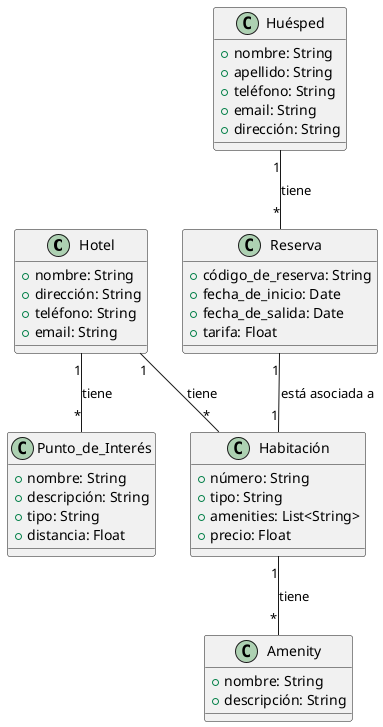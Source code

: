 
@startuml

class Hotel {
    + nombre: String
    + dirección: String
    + teléfono: String
    + email: String
}

class Habitación {
    + número: String
    + tipo: String
    + amenities: List<String>
    + precio: Float
}

class Amenity {
    + nombre: String
    + descripción: String
}

class Punto_de_Interés {
    + nombre: String
    + descripción: String
    + tipo: String
    + distancia: Float
}

class Huésped {
    + nombre: String
    + apellido: String
    + teléfono: String
    + email: String
    + dirección: String
}

class Reserva {
    + código_de_reserva: String
    + fecha_de_inicio: Date
    + fecha_de_salida: Date
    + tarifa: Float
}

Hotel "1" -- "*" Habitación : tiene
Hotel "1" -- "*" Punto_de_Interés : tiene
Habitación "1" -- "*" Amenity : tiene
Huésped "1" -- "*" Reserva : tiene
Reserva "1" -- "1" Habitación : está asociada a

@enduml
